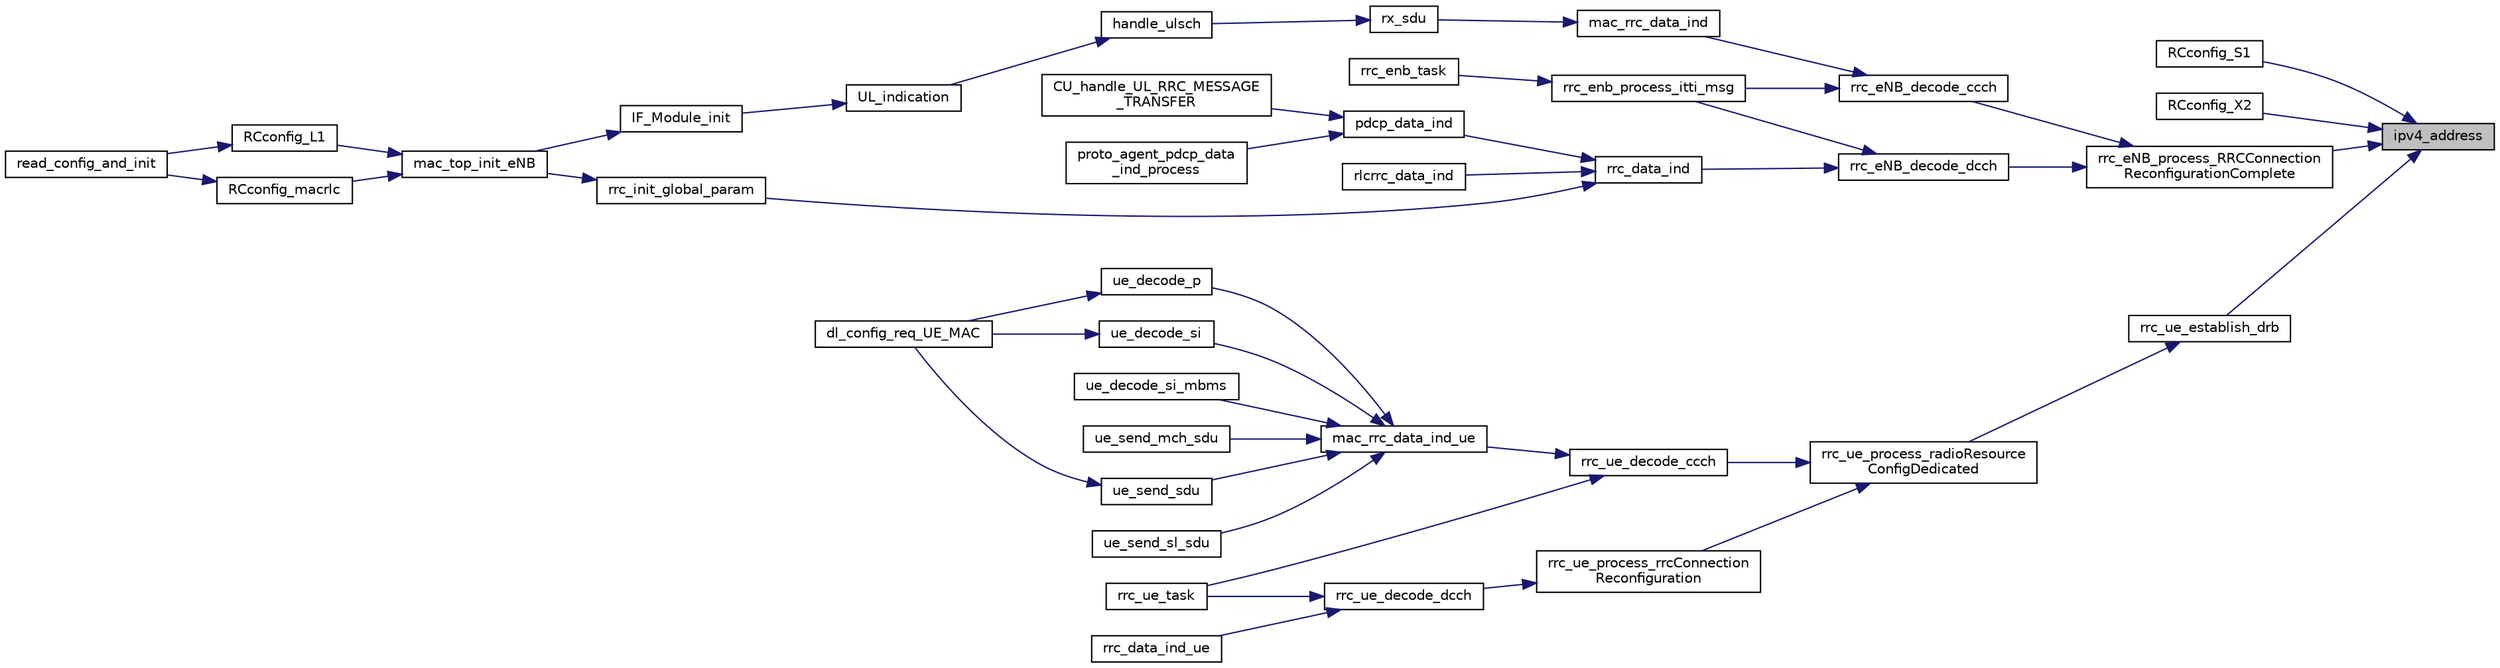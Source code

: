 digraph "ipv4_address"
{
 // LATEX_PDF_SIZE
  edge [fontname="Helvetica",fontsize="10",labelfontname="Helvetica",labelfontsize="10"];
  node [fontname="Helvetica",fontsize="10",shape=record];
  rankdir="RL";
  Node1 [label="ipv4_address",height=0.2,width=0.4,color="black", fillcolor="grey75", style="filled", fontcolor="black",tooltip=" "];
  Node1 -> Node2 [dir="back",color="midnightblue",fontsize="10",style="solid",fontname="Helvetica"];
  Node2 [label="RCconfig_S1",height=0.2,width=0.4,color="black", fillcolor="white", style="filled",URL="$group____enb__app.html#gaa4f4c85b4567b213d0c9dbc7916bc905",tooltip=" "];
  Node1 -> Node3 [dir="back",color="midnightblue",fontsize="10",style="solid",fontname="Helvetica"];
  Node3 [label="RCconfig_X2",height=0.2,width=0.4,color="black", fillcolor="white", style="filled",URL="$group____enb__app.html#ga2683c88ad88d698cc7f667371681ca97",tooltip=" "];
  Node1 -> Node4 [dir="back",color="midnightblue",fontsize="10",style="solid",fontname="Helvetica"];
  Node4 [label="rrc_eNB_process_RRCConnection\lReconfigurationComplete",height=0.2,width=0.4,color="black", fillcolor="white", style="filled",URL="$group____rrc.html#gacdd3ba288d9ebe21dd993a6536c62e87",tooltip="Process the RRCConnectionReconfigurationComplete based on information coming from UE."];
  Node4 -> Node5 [dir="back",color="midnightblue",fontsize="10",style="solid",fontname="Helvetica"];
  Node5 [label="rrc_eNB_decode_ccch",height=0.2,width=0.4,color="black", fillcolor="white", style="filled",URL="$group____rrc.html#ga3ec9e1e30c6af99f396c0079cb081728",tooltip="Entry routine to decode a UL-CCCH-Message. Invokes PER decoder and parses message."];
  Node5 -> Node6 [dir="back",color="midnightblue",fontsize="10",style="solid",fontname="Helvetica"];
  Node6 [label="mac_rrc_data_ind",height=0.2,width=0.4,color="black", fillcolor="white", style="filled",URL="$group____rrc.html#ga27bdbafc2b9df6bb7560b11d7196343e",tooltip=" "];
  Node6 -> Node7 [dir="back",color="midnightblue",fontsize="10",style="solid",fontname="Helvetica"];
  Node7 [label="rx_sdu",height=0.2,width=0.4,color="black", fillcolor="white", style="filled",URL="$group____mac.html#gafa4fade9588c7ec028d474b53b37c11e",tooltip=" "];
  Node7 -> Node8 [dir="back",color="midnightblue",fontsize="10",style="solid",fontname="Helvetica"];
  Node8 [label="handle_ulsch",height=0.2,width=0.4,color="black", fillcolor="white", style="filled",URL="$IF__Module_8c.html#afb0615963db57d6fffb3d2d35befba28",tooltip=" "];
  Node8 -> Node9 [dir="back",color="midnightblue",fontsize="10",style="solid",fontname="Helvetica"];
  Node9 [label="UL_indication",height=0.2,width=0.4,color="black", fillcolor="white", style="filled",URL="$IF__Module_8h.html#a0e2ef22a02b2c6683ab06f6d53f92e4d",tooltip=" "];
  Node9 -> Node10 [dir="back",color="midnightblue",fontsize="10",style="solid",fontname="Helvetica"];
  Node10 [label="IF_Module_init",height=0.2,width=0.4,color="black", fillcolor="white", style="filled",URL="$IF__Module_8h.html#a889f718a2d163ae240f8aa0732d35a81",tooltip=" "];
  Node10 -> Node11 [dir="back",color="midnightblue",fontsize="10",style="solid",fontname="Helvetica"];
  Node11 [label="mac_top_init_eNB",height=0.2,width=0.4,color="black", fillcolor="white", style="filled",URL="$group____mac.html#ga7b366a80fdb7f92ef5b4418560f2c330",tooltip=" "];
  Node11 -> Node12 [dir="back",color="midnightblue",fontsize="10",style="solid",fontname="Helvetica"];
  Node12 [label="RCconfig_L1",height=0.2,width=0.4,color="black", fillcolor="white", style="filled",URL="$group____enb__app.html#gaf0a0b784f891b689029fdac80981bb48",tooltip=" "];
  Node12 -> Node13 [dir="back",color="midnightblue",fontsize="10",style="solid",fontname="Helvetica"];
  Node13 [label="read_config_and_init",height=0.2,width=0.4,color="black", fillcolor="white", style="filled",URL="$group____enb__app.html#gafd8182cd803334f6a7df61898dc81389",tooltip=" "];
  Node11 -> Node14 [dir="back",color="midnightblue",fontsize="10",style="solid",fontname="Helvetica"];
  Node14 [label="RCconfig_macrlc",height=0.2,width=0.4,color="black", fillcolor="white", style="filled",URL="$group____enb__app.html#gad938d81629b25898f7beb6f9c854846b",tooltip=" "];
  Node14 -> Node13 [dir="back",color="midnightblue",fontsize="10",style="solid",fontname="Helvetica"];
  Node5 -> Node15 [dir="back",color="midnightblue",fontsize="10",style="solid",fontname="Helvetica"];
  Node15 [label="rrc_enb_process_itti_msg",height=0.2,width=0.4,color="black", fillcolor="white", style="filled",URL="$group____rrc.html#ga30f046459c1c273756eaeb3afa087f0b",tooltip=" "];
  Node15 -> Node16 [dir="back",color="midnightblue",fontsize="10",style="solid",fontname="Helvetica"];
  Node16 [label="rrc_enb_task",height=0.2,width=0.4,color="black", fillcolor="white", style="filled",URL="$group____rrc.html#ga75560166cf7a711a217fc23bf82eb853",tooltip="RRC eNB task."];
  Node4 -> Node17 [dir="back",color="midnightblue",fontsize="10",style="solid",fontname="Helvetica"];
  Node17 [label="rrc_eNB_decode_dcch",height=0.2,width=0.4,color="black", fillcolor="white", style="filled",URL="$group____rrc.html#ga66d13b97ca325066ff5400bef7518059",tooltip="Entry routine to decode a UL-DCCH-Message. Invokes PER decoder and parses message."];
  Node17 -> Node18 [dir="back",color="midnightblue",fontsize="10",style="solid",fontname="Helvetica"];
  Node18 [label="rrc_data_ind",height=0.2,width=0.4,color="black", fillcolor="white", style="filled",URL="$group____rrc.html#ga992f2e4fa10aead963a6c6766d22f357",tooltip=" "];
  Node18 -> Node19 [dir="back",color="midnightblue",fontsize="10",style="solid",fontname="Helvetica"];
  Node19 [label="pdcp_data_ind",height=0.2,width=0.4,color="black", fillcolor="white", style="filled",URL="$group____pdcp.html#ga39bab2ba8ae1993dfea9008d98337463",tooltip=" "];
  Node19 -> Node20 [dir="back",color="midnightblue",fontsize="10",style="solid",fontname="Helvetica"];
  Node20 [label="CU_handle_UL_RRC_MESSAGE\l_TRANSFER",height=0.2,width=0.4,color="black", fillcolor="white", style="filled",URL="$f1ap__cu__rrc__message__transfer_8h.html#a847c5dd55799e5af97993e32de6fc07e",tooltip=" "];
  Node19 -> Node21 [dir="back",color="midnightblue",fontsize="10",style="solid",fontname="Helvetica"];
  Node21 [label="proto_agent_pdcp_data\l_ind_process",height=0.2,width=0.4,color="black", fillcolor="white", style="filled",URL="$proto__agent__common_8h.html#a69df5907252f68f5ffec0f7002cbb334",tooltip=" "];
  Node18 -> Node22 [dir="back",color="midnightblue",fontsize="10",style="solid",fontname="Helvetica"];
  Node22 [label="rlcrrc_data_ind",height=0.2,width=0.4,color="black", fillcolor="white", style="filled",URL="$openair__rrc__L2__interface_8h.html#a7b1da999b22837d8c1061068bdbc19af",tooltip=" "];
  Node18 -> Node23 [dir="back",color="midnightblue",fontsize="10",style="solid",fontname="Helvetica"];
  Node23 [label="rrc_init_global_param",height=0.2,width=0.4,color="black", fillcolor="white", style="filled",URL="$group____rrc.html#gade79643da4980d980ff603275e52c99a",tooltip=" "];
  Node23 -> Node11 [dir="back",color="midnightblue",fontsize="10",style="solid",fontname="Helvetica"];
  Node17 -> Node15 [dir="back",color="midnightblue",fontsize="10",style="solid",fontname="Helvetica"];
  Node1 -> Node24 [dir="back",color="midnightblue",fontsize="10",style="solid",fontname="Helvetica"];
  Node24 [label="rrc_ue_establish_drb",height=0.2,width=0.4,color="black", fillcolor="white", style="filled",URL="$group____rrc.html#ga9aab6b87aa472761aa8496fde9515bfa",tooltip="Establish a DRB according to DRB_ToAddMod structure."];
  Node24 -> Node25 [dir="back",color="midnightblue",fontsize="10",style="solid",fontname="Helvetica"];
  Node25 [label="rrc_ue_process_radioResource\lConfigDedicated",height=0.2,width=0.4,color="black", fillcolor="white", style="filled",URL="$group____rrc.html#ga4a34b91b0d2ce41ace5eec79170facd8",tooltip="Process a RadioResourceConfigDedicated Message and configure PHY/MAC."];
  Node25 -> Node26 [dir="back",color="midnightblue",fontsize="10",style="solid",fontname="Helvetica"];
  Node26 [label="rrc_ue_decode_ccch",height=0.2,width=0.4,color="black", fillcolor="white", style="filled",URL="$group____rrc.html#gafeede0bc08155a888fc2c8f1d113a80d",tooltip="Decodes DL-CCCH message and invokes appropriate routine to handle the message."];
  Node26 -> Node27 [dir="back",color="midnightblue",fontsize="10",style="solid",fontname="Helvetica"];
  Node27 [label="mac_rrc_data_ind_ue",height=0.2,width=0.4,color="black", fillcolor="white", style="filled",URL="$group____rrc.html#ga81d228980a27c3379568d77e89865d35",tooltip=" "];
  Node27 -> Node28 [dir="back",color="midnightblue",fontsize="10",style="solid",fontname="Helvetica"];
  Node28 [label="ue_decode_p",height=0.2,width=0.4,color="black", fillcolor="white", style="filled",URL="$group____mac.html#gacb9383b30cfa1e89eb884c71184c38f5",tooltip=" "];
  Node28 -> Node29 [dir="back",color="midnightblue",fontsize="10",style="solid",fontname="Helvetica"];
  Node29 [label="dl_config_req_UE_MAC",height=0.2,width=0.4,color="black", fillcolor="white", style="filled",URL="$phy__stub__UE_8h.html#a72d909a6a600ac50080469c6b113d330",tooltip=" "];
  Node27 -> Node30 [dir="back",color="midnightblue",fontsize="10",style="solid",fontname="Helvetica"];
  Node30 [label="ue_decode_si",height=0.2,width=0.4,color="black", fillcolor="white", style="filled",URL="$group____mac.html#ga24e4a25ebe83757ad951d227d8a66380",tooltip=" "];
  Node30 -> Node29 [dir="back",color="midnightblue",fontsize="10",style="solid",fontname="Helvetica"];
  Node27 -> Node31 [dir="back",color="midnightblue",fontsize="10",style="solid",fontname="Helvetica"];
  Node31 [label="ue_decode_si_mbms",height=0.2,width=0.4,color="black", fillcolor="white", style="filled",URL="$group____mac.html#gac7dc4f7d76939d70d87665cb72de2b0a",tooltip=" "];
  Node27 -> Node32 [dir="back",color="midnightblue",fontsize="10",style="solid",fontname="Helvetica"];
  Node32 [label="ue_send_mch_sdu",height=0.2,width=0.4,color="black", fillcolor="white", style="filled",URL="$group____mac.html#ga1a523251e23101d551f32120b59821d6",tooltip=" "];
  Node27 -> Node33 [dir="back",color="midnightblue",fontsize="10",style="solid",fontname="Helvetica"];
  Node33 [label="ue_send_sdu",height=0.2,width=0.4,color="black", fillcolor="white", style="filled",URL="$group____mac.html#ga0e048d86d492024a8081694c4db1b205",tooltip=" "];
  Node33 -> Node29 [dir="back",color="midnightblue",fontsize="10",style="solid",fontname="Helvetica"];
  Node27 -> Node34 [dir="back",color="midnightblue",fontsize="10",style="solid",fontname="Helvetica"];
  Node34 [label="ue_send_sl_sdu",height=0.2,width=0.4,color="black", fillcolor="white", style="filled",URL="$group____mac.html#ga772d4b4e4d68df2cb7b07293bc786673",tooltip=" "];
  Node26 -> Node35 [dir="back",color="midnightblue",fontsize="10",style="solid",fontname="Helvetica"];
  Node35 [label="rrc_ue_task",height=0.2,width=0.4,color="black", fillcolor="white", style="filled",URL="$group____rrc.html#ga0c758807c5db924014c340730b210f28",tooltip="RRC UE task."];
  Node25 -> Node36 [dir="back",color="midnightblue",fontsize="10",style="solid",fontname="Helvetica"];
  Node36 [label="rrc_ue_process_rrcConnection\lReconfiguration",height=0.2,width=0.4,color="black", fillcolor="white", style="filled",URL="$group____rrc.html#ga69b91ce240794d9ff2ea05e081a0cb71",tooltip="process the received rrcConnectionReconfiguration message at UE"];
  Node36 -> Node37 [dir="back",color="midnightblue",fontsize="10",style="solid",fontname="Helvetica"];
  Node37 [label="rrc_ue_decode_dcch",height=0.2,width=0.4,color="black", fillcolor="white", style="filled",URL="$group____rrc.html#ga6dfdf38f6361516a60dc42aaf3090e05",tooltip="Decodes a DL-DCCH message and invokes appropriate routine to handle the message."];
  Node37 -> Node38 [dir="back",color="midnightblue",fontsize="10",style="solid",fontname="Helvetica"];
  Node38 [label="rrc_data_ind_ue",height=0.2,width=0.4,color="black", fillcolor="white", style="filled",URL="$L2__interface__ue_8c.html#a44b28f0e3904bcda3c99685a2d9a4e0e",tooltip=" "];
  Node37 -> Node35 [dir="back",color="midnightblue",fontsize="10",style="solid",fontname="Helvetica"];
}
